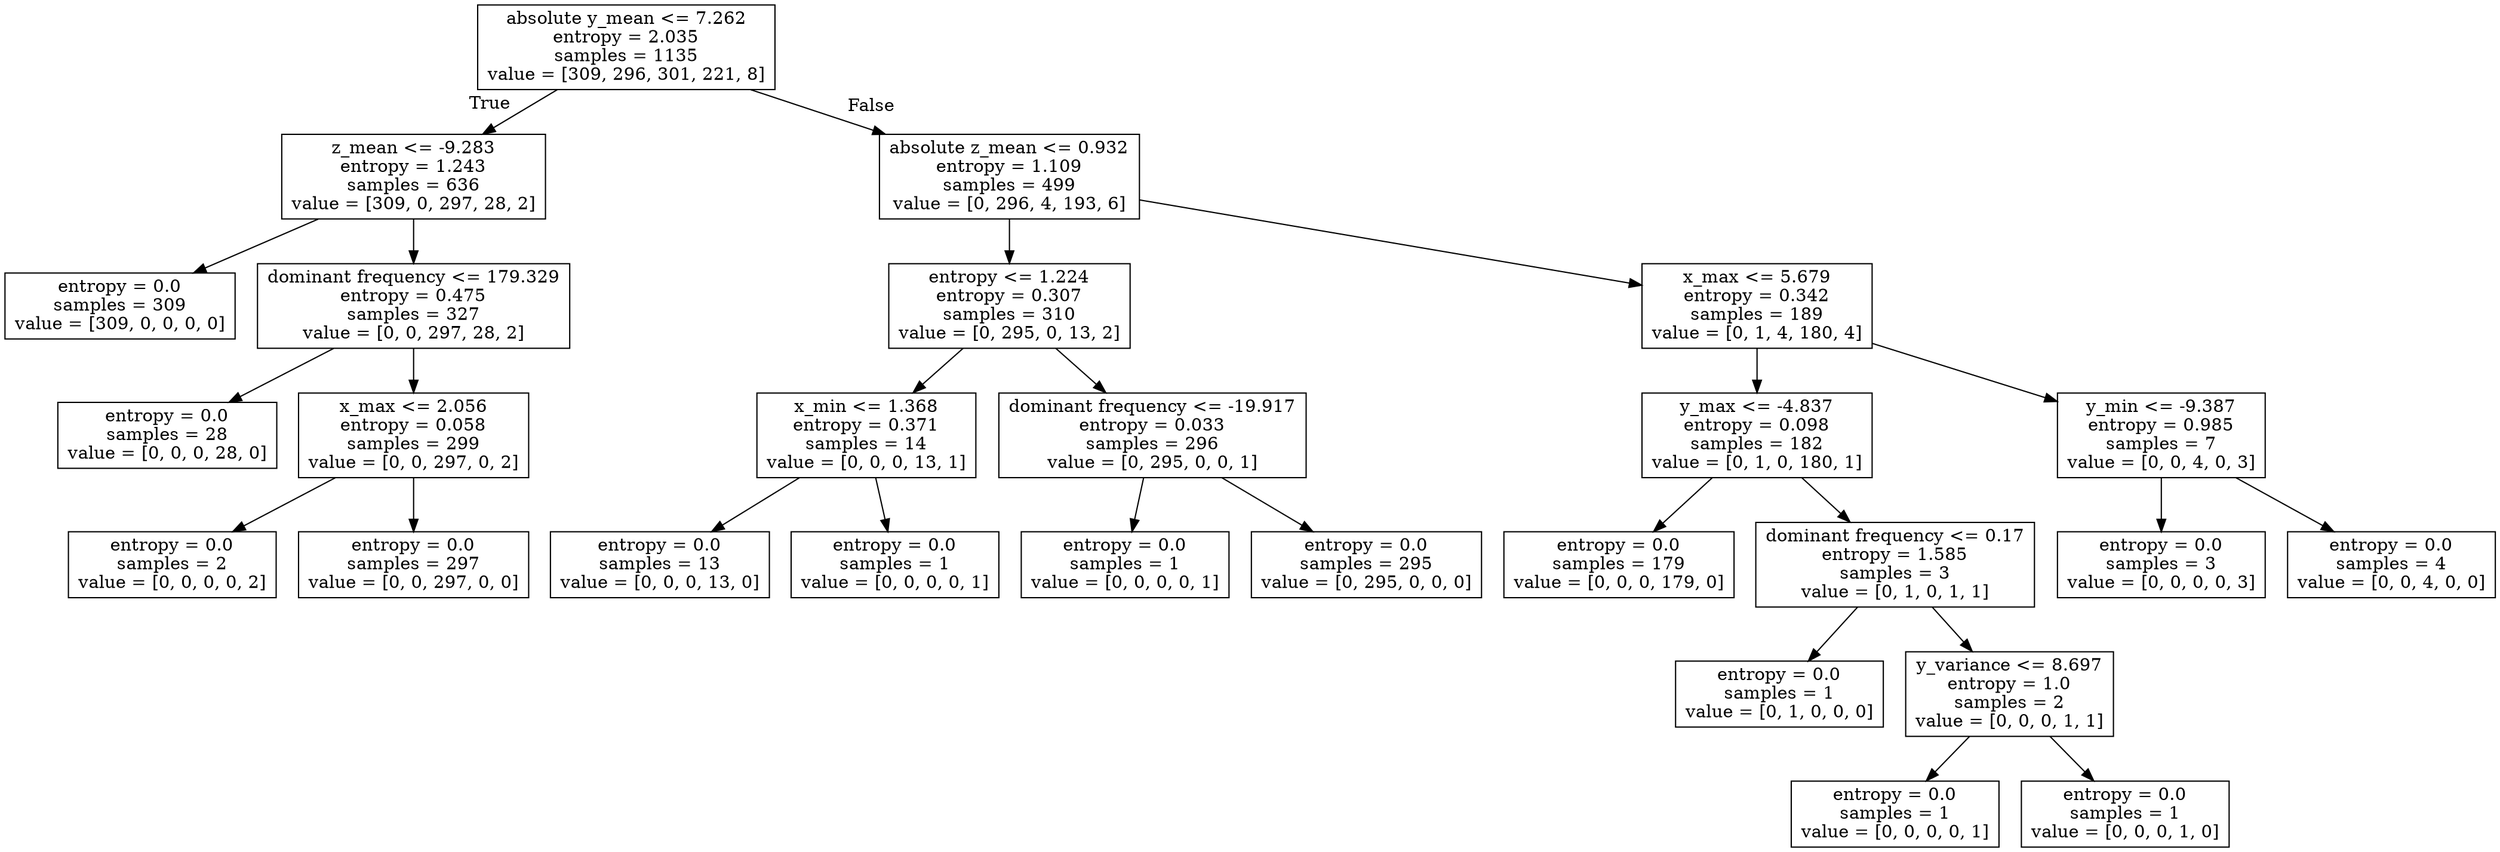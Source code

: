 digraph Tree {
node [shape=box] ;
0 [label="absolute y_mean <= 7.262\nentropy = 2.035\nsamples = 1135\nvalue = [309, 296, 301, 221, 8]"] ;
1 [label="z_mean <= -9.283\nentropy = 1.243\nsamples = 636\nvalue = [309, 0, 297, 28, 2]"] ;
0 -> 1 [labeldistance=2.5, labelangle=45, headlabel="True"] ;
2 [label="entropy = 0.0\nsamples = 309\nvalue = [309, 0, 0, 0, 0]"] ;
1 -> 2 ;
3 [label="dominant frequency <= 179.329\nentropy = 0.475\nsamples = 327\nvalue = [0, 0, 297, 28, 2]"] ;
1 -> 3 ;
4 [label="entropy = 0.0\nsamples = 28\nvalue = [0, 0, 0, 28, 0]"] ;
3 -> 4 ;
5 [label="x_max <= 2.056\nentropy = 0.058\nsamples = 299\nvalue = [0, 0, 297, 0, 2]"] ;
3 -> 5 ;
6 [label="entropy = 0.0\nsamples = 2\nvalue = [0, 0, 0, 0, 2]"] ;
5 -> 6 ;
7 [label="entropy = 0.0\nsamples = 297\nvalue = [0, 0, 297, 0, 0]"] ;
5 -> 7 ;
8 [label="absolute z_mean <= 0.932\nentropy = 1.109\nsamples = 499\nvalue = [0, 296, 4, 193, 6]"] ;
0 -> 8 [labeldistance=2.5, labelangle=-45, headlabel="False"] ;
9 [label="entropy <= 1.224\nentropy = 0.307\nsamples = 310\nvalue = [0, 295, 0, 13, 2]"] ;
8 -> 9 ;
10 [label="x_min <= 1.368\nentropy = 0.371\nsamples = 14\nvalue = [0, 0, 0, 13, 1]"] ;
9 -> 10 ;
11 [label="entropy = 0.0\nsamples = 13\nvalue = [0, 0, 0, 13, 0]"] ;
10 -> 11 ;
12 [label="entropy = 0.0\nsamples = 1\nvalue = [0, 0, 0, 0, 1]"] ;
10 -> 12 ;
13 [label="dominant frequency <= -19.917\nentropy = 0.033\nsamples = 296\nvalue = [0, 295, 0, 0, 1]"] ;
9 -> 13 ;
14 [label="entropy = 0.0\nsamples = 1\nvalue = [0, 0, 0, 0, 1]"] ;
13 -> 14 ;
15 [label="entropy = 0.0\nsamples = 295\nvalue = [0, 295, 0, 0, 0]"] ;
13 -> 15 ;
16 [label="x_max <= 5.679\nentropy = 0.342\nsamples = 189\nvalue = [0, 1, 4, 180, 4]"] ;
8 -> 16 ;
17 [label="y_max <= -4.837\nentropy = 0.098\nsamples = 182\nvalue = [0, 1, 0, 180, 1]"] ;
16 -> 17 ;
18 [label="entropy = 0.0\nsamples = 179\nvalue = [0, 0, 0, 179, 0]"] ;
17 -> 18 ;
19 [label="dominant frequency <= 0.17\nentropy = 1.585\nsamples = 3\nvalue = [0, 1, 0, 1, 1]"] ;
17 -> 19 ;
20 [label="entropy = 0.0\nsamples = 1\nvalue = [0, 1, 0, 0, 0]"] ;
19 -> 20 ;
21 [label="y_variance <= 8.697\nentropy = 1.0\nsamples = 2\nvalue = [0, 0, 0, 1, 1]"] ;
19 -> 21 ;
22 [label="entropy = 0.0\nsamples = 1\nvalue = [0, 0, 0, 0, 1]"] ;
21 -> 22 ;
23 [label="entropy = 0.0\nsamples = 1\nvalue = [0, 0, 0, 1, 0]"] ;
21 -> 23 ;
24 [label="y_min <= -9.387\nentropy = 0.985\nsamples = 7\nvalue = [0, 0, 4, 0, 3]"] ;
16 -> 24 ;
25 [label="entropy = 0.0\nsamples = 3\nvalue = [0, 0, 0, 0, 3]"] ;
24 -> 25 ;
26 [label="entropy = 0.0\nsamples = 4\nvalue = [0, 0, 4, 0, 0]"] ;
24 -> 26 ;
}